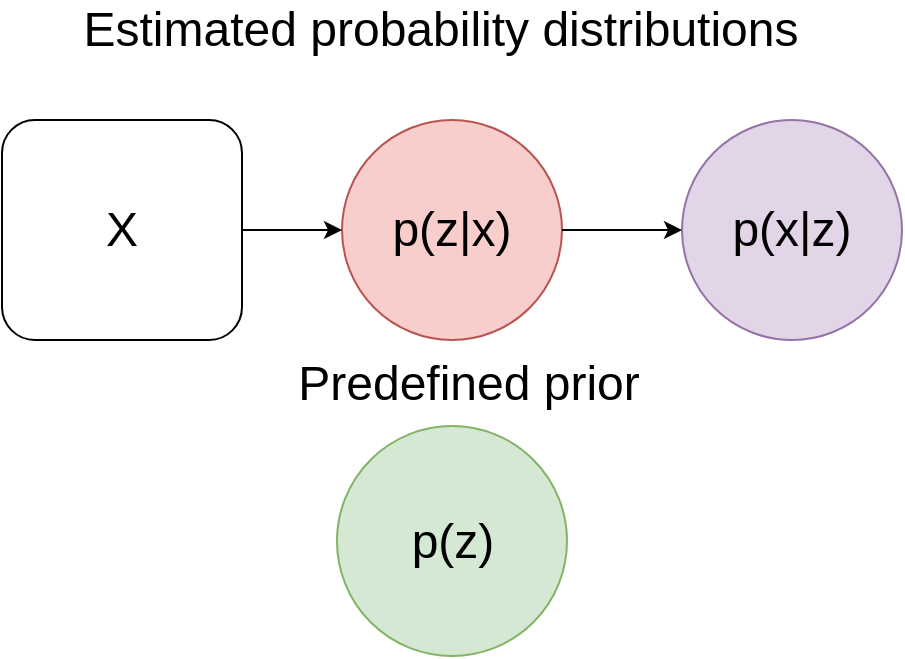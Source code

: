 <mxfile version="14.6.8" type="device" pages="3"><diagram id="JOqs3qZPEW6sywDEzPqs" name="Page-1"><mxGraphModel dx="1422" dy="763" grid="0" gridSize="10" guides="1" tooltips="1" connect="1" arrows="1" fold="1" page="1" pageScale="1" pageWidth="850" pageHeight="1100" math="0" shadow="0"><root><mxCell id="0"/><mxCell id="1" parent="0"/><mxCell id="kvRtlokJN5HVfe1Y0-aX-1" value="&lt;font style=&quot;font-size: 24px&quot;&gt;X&lt;/font&gt;" style="rounded=1;whiteSpace=wrap;html=1;" vertex="1" parent="1"><mxGeometry x="170" y="100" width="120" height="110" as="geometry"/></mxCell><mxCell id="kvRtlokJN5HVfe1Y0-aX-4" value="&lt;font style=&quot;font-size: 24px&quot;&gt;p(z|x)&lt;/font&gt;" style="ellipse;whiteSpace=wrap;html=1;aspect=fixed;fillColor=#f8cecc;strokeColor=#b85450;" vertex="1" parent="1"><mxGeometry x="340" y="100" width="110" height="110" as="geometry"/></mxCell><mxCell id="kvRtlokJN5HVfe1Y0-aX-5" value="&lt;font style=&quot;font-size: 24px&quot;&gt;p(x|z)&lt;/font&gt;" style="ellipse;whiteSpace=wrap;html=1;aspect=fixed;fillColor=#e1d5e7;strokeColor=#9673a6;" vertex="1" parent="1"><mxGeometry x="510" y="100" width="110" height="110" as="geometry"/></mxCell><mxCell id="kvRtlokJN5HVfe1Y0-aX-6" value="" style="endArrow=classic;html=1;exitX=1;exitY=0.5;exitDx=0;exitDy=0;entryX=0;entryY=0.5;entryDx=0;entryDy=0;" edge="1" parent="1" source="kvRtlokJN5HVfe1Y0-aX-1" target="kvRtlokJN5HVfe1Y0-aX-4"><mxGeometry width="50" height="50" relative="1" as="geometry"><mxPoint x="410" y="390" as="sourcePoint"/><mxPoint x="460" y="340" as="targetPoint"/></mxGeometry></mxCell><mxCell id="kvRtlokJN5HVfe1Y0-aX-7" value="" style="endArrow=classic;html=1;exitX=1;exitY=0.5;exitDx=0;exitDy=0;" edge="1" parent="1" source="kvRtlokJN5HVfe1Y0-aX-4" target="kvRtlokJN5HVfe1Y0-aX-5"><mxGeometry width="50" height="50" relative="1" as="geometry"><mxPoint x="410" y="390" as="sourcePoint"/><mxPoint x="460" y="340" as="targetPoint"/></mxGeometry></mxCell><mxCell id="XsnGDhiIWX5Lnm1Aa5WF-1" value="&lt;font style=&quot;font-size: 24px&quot;&gt;p(z)&lt;/font&gt;" style="ellipse;whiteSpace=wrap;html=1;aspect=fixed;fillColor=#d5e8d4;strokeColor=#82b366;" vertex="1" parent="1"><mxGeometry x="337.5" y="253" width="115" height="115" as="geometry"/></mxCell><mxCell id="XsnGDhiIWX5Lnm1Aa5WF-2" value="&lt;font style=&quot;font-size: 24px&quot;&gt;Predefined prior&lt;/font&gt;" style="text;html=1;align=center;verticalAlign=middle;resizable=0;points=[];autosize=1;strokeColor=none;" vertex="1" parent="1"><mxGeometry x="312" y="220" width="181" height="23" as="geometry"/></mxCell><mxCell id="XsnGDhiIWX5Lnm1Aa5WF-3" value="&lt;font style=&quot;font-size: 24px&quot;&gt;Estimated probability distributions&lt;/font&gt;" style="text;html=1;align=center;verticalAlign=middle;resizable=0;points=[];autosize=1;strokeColor=none;" vertex="1" parent="1"><mxGeometry x="205" y="43" width="368" height="23" as="geometry"/></mxCell></root></mxGraphModel></diagram><diagram id="bOLV4X6nHUsOCwlsYXvX" name="Page-2"><mxGraphModel dx="1422" dy="763" grid="0" gridSize="10" guides="1" tooltips="1" connect="1" arrows="1" fold="1" page="1" pageScale="1" pageWidth="850" pageHeight="1100" math="0" shadow="0"><root><mxCell id="JfQul3cIHKW63CKKV9bk-0"/><mxCell id="JfQul3cIHKW63CKKV9bk-1" parent="JfQul3cIHKW63CKKV9bk-0"/><mxCell id="Gl-tzDssz2hvWXfqZIZr-1" value="" style="rounded=0;whiteSpace=wrap;html=1;" vertex="1" parent="JfQul3cIHKW63CKKV9bk-1"><mxGeometry x="134.5" y="69" width="195" height="156" as="geometry"/></mxCell><mxCell id="ncD_mkA2Q0q4-Rj5v5LN-0" value="" style="rounded=1;whiteSpace=wrap;html=1;" vertex="1" parent="JfQul3cIHKW63CKKV9bk-1"><mxGeometry x="172" y="240" width="120" height="110" as="geometry"/></mxCell><mxCell id="ncD_mkA2Q0q4-Rj5v5LN-1" value="&lt;font style=&quot;font-size: 24px&quot;&gt;p(c|x)&lt;/font&gt;" style="ellipse;whiteSpace=wrap;html=1;aspect=fixed;fillColor=#f8cecc;strokeColor=#b85450;" vertex="1" parent="JfQul3cIHKW63CKKV9bk-1"><mxGeometry x="342" y="240" width="110" height="110" as="geometry"/></mxCell><mxCell id="ncD_mkA2Q0q4-Rj5v5LN-2" value="&lt;font style=&quot;font-size: 24px&quot;&gt;p(x|c,z)&lt;/font&gt;" style="ellipse;whiteSpace=wrap;html=1;aspect=fixed;fillColor=#e1d5e7;strokeColor=#9673a6;" vertex="1" parent="JfQul3cIHKW63CKKV9bk-1"><mxGeometry x="509" y="240" width="110" height="110" as="geometry"/></mxCell><mxCell id="ncD_mkA2Q0q4-Rj5v5LN-3" value="" style="endArrow=classic;html=1;exitX=1;exitY=0.5;exitDx=0;exitDy=0;entryX=0;entryY=0.5;entryDx=0;entryDy=0;" edge="1" parent="JfQul3cIHKW63CKKV9bk-1" source="ncD_mkA2Q0q4-Rj5v5LN-0" target="ncD_mkA2Q0q4-Rj5v5LN-1"><mxGeometry width="50" height="50" relative="1" as="geometry"><mxPoint x="412" y="530" as="sourcePoint"/><mxPoint x="462" y="480" as="targetPoint"/></mxGeometry></mxCell><mxCell id="ncD_mkA2Q0q4-Rj5v5LN-4" value="" style="endArrow=classic;html=1;exitX=1;exitY=0.5;exitDx=0;exitDy=0;" edge="1" parent="JfQul3cIHKW63CKKV9bk-1" source="ncD_mkA2Q0q4-Rj5v5LN-1" target="ncD_mkA2Q0q4-Rj5v5LN-2"><mxGeometry width="50" height="50" relative="1" as="geometry"><mxPoint x="412" y="530" as="sourcePoint"/><mxPoint x="462" y="480" as="targetPoint"/></mxGeometry></mxCell><mxCell id="ncD_mkA2Q0q4-Rj5v5LN-5" value="&lt;font style=&quot;font-size: 24px&quot;&gt;X&lt;/font&gt;" style="text;html=1;align=center;verticalAlign=middle;resizable=0;points=[];autosize=1;strokeColor=none;" vertex="1" parent="JfQul3cIHKW63CKKV9bk-1"><mxGeometry x="222" y="285" width="30" height="20" as="geometry"/></mxCell><mxCell id="ncD_mkA2Q0q4-Rj5v5LN-6" value="&lt;font style=&quot;font-size: 24px&quot;&gt;p(c)&lt;/font&gt;" style="ellipse;whiteSpace=wrap;html=1;aspect=fixed;fillColor=#d5e8d4;strokeColor=#82b366;" vertex="1" parent="JfQul3cIHKW63CKKV9bk-1"><mxGeometry x="170" y="103" width="115" height="115" as="geometry"/></mxCell><mxCell id="ncD_mkA2Q0q4-Rj5v5LN-7" value="&lt;i&gt;&lt;font style=&quot;font-size: 24px&quot;&gt;Predefined prior&lt;/font&gt;&lt;/i&gt;" style="text;html=1;align=center;verticalAlign=middle;resizable=0;points=[];autosize=1;strokeColor=none;" vertex="1" parent="JfQul3cIHKW63CKKV9bk-1"><mxGeometry x="139.5" y="75" width="181" height="23" as="geometry"/></mxCell><mxCell id="ncD_mkA2Q0q4-Rj5v5LN-9" value="&lt;font style=&quot;font-size: 24px&quot;&gt;p(z|c,x)&lt;/font&gt;" style="ellipse;whiteSpace=wrap;html=1;aspect=fixed;fillColor=#f8cecc;strokeColor=#b85450;" vertex="1" parent="JfQul3cIHKW63CKKV9bk-1"><mxGeometry x="342" y="398" width="110" height="110" as="geometry"/></mxCell><mxCell id="ncD_mkA2Q0q4-Rj5v5LN-10" value="&lt;font style=&quot;font-size: 24px&quot;&gt;p(z|c)&lt;/font&gt;" style="ellipse;whiteSpace=wrap;html=1;aspect=fixed;fillColor=#d5e8d4;strokeColor=#82b366;" vertex="1" parent="JfQul3cIHKW63CKKV9bk-1"><mxGeometry x="339" y="85" width="110" height="110" as="geometry"/></mxCell><mxCell id="ncD_mkA2Q0q4-Rj5v5LN-11" value="" style="endArrow=classic;html=1;exitX=0.5;exitY=0;exitDx=0;exitDy=0;" edge="1" parent="JfQul3cIHKW63CKKV9bk-1" source="ncD_mkA2Q0q4-Rj5v5LN-1" target="ncD_mkA2Q0q4-Rj5v5LN-10"><mxGeometry width="50" height="50" relative="1" as="geometry"><mxPoint x="534" y="405" as="sourcePoint"/><mxPoint x="449" y="364" as="targetPoint"/></mxGeometry></mxCell><mxCell id="ncD_mkA2Q0q4-Rj5v5LN-12" value="" style="endArrow=classic;html=1;exitX=0.5;exitY=1;exitDx=0;exitDy=0;entryX=0.5;entryY=0;entryDx=0;entryDy=0;" edge="1" parent="JfQul3cIHKW63CKKV9bk-1" source="ncD_mkA2Q0q4-Rj5v5LN-1" target="ncD_mkA2Q0q4-Rj5v5LN-9"><mxGeometry width="50" height="50" relative="1" as="geometry"><mxPoint x="407" y="250" as="sourcePoint"/><mxPoint x="405.773" y="211.971" as="targetPoint"/></mxGeometry></mxCell><mxCell id="ncD_mkA2Q0q4-Rj5v5LN-13" value="" style="endArrow=classic;html=1;" edge="1" parent="JfQul3cIHKW63CKKV9bk-1" target="ncD_mkA2Q0q4-Rj5v5LN-9"><mxGeometry width="50" height="50" relative="1" as="geometry"><mxPoint x="292" y="350" as="sourcePoint"/><mxPoint x="449" y="364" as="targetPoint"/></mxGeometry></mxCell><mxCell id="ncD_mkA2Q0q4-Rj5v5LN-14" value="" style="endArrow=classic;html=1;exitX=1;exitY=0;exitDx=0;exitDy=0;" edge="1" parent="JfQul3cIHKW63CKKV9bk-1" source="ncD_mkA2Q0q4-Rj5v5LN-9" target="ncD_mkA2Q0q4-Rj5v5LN-2"><mxGeometry width="50" height="50" relative="1" as="geometry"><mxPoint x="399" y="414" as="sourcePoint"/><mxPoint x="449" y="364" as="targetPoint"/></mxGeometry></mxCell></root></mxGraphModel></diagram><diagram id="d2F00NLLAic0TzM0KAu-" name="Page-3"><mxGraphModel dx="1422" dy="763" grid="0" gridSize="10" guides="1" tooltips="1" connect="1" arrows="1" fold="1" page="1" pageScale="1" pageWidth="850" pageHeight="1100" math="0" shadow="0"><root><mxCell id="tdO-zR3rT5cZRt-Jxknp-0"/><mxCell id="tdO-zR3rT5cZRt-Jxknp-1" parent="tdO-zR3rT5cZRt-Jxknp-0"/><mxCell id="tdO-zR3rT5cZRt-Jxknp-21" value="" style="endArrow=classic;html=1;exitX=1;exitY=1;exitDx=0;exitDy=0;" edge="1" parent="tdO-zR3rT5cZRt-Jxknp-1" source="tdO-zR3rT5cZRt-Jxknp-2" target="tdO-zR3rT5cZRt-Jxknp-20"><mxGeometry width="50" height="50" relative="1" as="geometry"><mxPoint x="399" y="403" as="sourcePoint"/><mxPoint x="449" y="353" as="targetPoint"/></mxGeometry></mxCell><mxCell id="tdO-zR3rT5cZRt-Jxknp-19" value="" style="whiteSpace=wrap;html=1;aspect=fixed;" vertex="1" parent="tdO-zR3rT5cZRt-Jxknp-1"><mxGeometry x="495" y="177" width="196" height="196" as="geometry"/></mxCell><mxCell id="tdO-zR3rT5cZRt-Jxknp-2" value="&lt;font style=&quot;font-size: 24px&quot;&gt;X&lt;/font&gt;" style="rounded=1;whiteSpace=wrap;html=1;" vertex="1" parent="tdO-zR3rT5cZRt-Jxknp-1"><mxGeometry x="137" y="455" width="120" height="110" as="geometry"/></mxCell><mxCell id="tdO-zR3rT5cZRt-Jxknp-3" value="&lt;font style=&quot;font-size: 24px&quot;&gt;p(c|x)&lt;/font&gt;" style="ellipse;whiteSpace=wrap;html=1;aspect=fixed;fillColor=#f8cecc;strokeColor=#b85450;" vertex="1" parent="tdO-zR3rT5cZRt-Jxknp-1"><mxGeometry x="351" y="304" width="110" height="110" as="geometry"/></mxCell><mxCell id="tdO-zR3rT5cZRt-Jxknp-4" value="&lt;font style=&quot;font-size: 24px&quot;&gt;p(x|c,z&lt;sub&gt;1:L&lt;/sub&gt;)&lt;/font&gt;" style="ellipse;whiteSpace=wrap;html=1;aspect=fixed;fillColor=#e1d5e7;strokeColor=#9673a6;" vertex="1" parent="tdO-zR3rT5cZRt-Jxknp-1"><mxGeometry x="558" y="455" width="110" height="110" as="geometry"/></mxCell><mxCell id="tdO-zR3rT5cZRt-Jxknp-5" value="" style="endArrow=classic;html=1;exitX=1;exitY=0;exitDx=0;exitDy=0;entryX=0;entryY=0.5;entryDx=0;entryDy=0;" edge="1" parent="tdO-zR3rT5cZRt-Jxknp-1" source="tdO-zR3rT5cZRt-Jxknp-2" target="tdO-zR3rT5cZRt-Jxknp-3"><mxGeometry width="50" height="50" relative="1" as="geometry"><mxPoint x="421" y="594" as="sourcePoint"/><mxPoint x="471" y="544" as="targetPoint"/></mxGeometry></mxCell><mxCell id="tdO-zR3rT5cZRt-Jxknp-6" value="" style="endArrow=classic;html=1;exitX=1;exitY=0.5;exitDx=0;exitDy=0;" edge="1" parent="tdO-zR3rT5cZRt-Jxknp-1" source="tdO-zR3rT5cZRt-Jxknp-3" target="tdO-zR3rT5cZRt-Jxknp-4"><mxGeometry width="50" height="50" relative="1" as="geometry"><mxPoint x="421" y="594" as="sourcePoint"/><mxPoint x="471" y="544" as="targetPoint"/></mxGeometry></mxCell><mxCell id="tdO-zR3rT5cZRt-Jxknp-8" value="&lt;font style=&quot;font-size: 24px&quot;&gt;p(c)&lt;/font&gt;" style="ellipse;whiteSpace=wrap;html=1;aspect=fixed;fillColor=#d5e8d4;strokeColor=#82b366;" vertex="1" parent="tdO-zR3rT5cZRt-Jxknp-1"><mxGeometry x="520" y="227" width="131" height="131" as="geometry"/></mxCell><mxCell id="tdO-zR3rT5cZRt-Jxknp-9" value="&lt;i&gt;&lt;font style=&quot;font-size: 24px&quot;&gt;Predefined prior&lt;/font&gt;&lt;/i&gt;" style="text;html=1;align=center;verticalAlign=middle;resizable=0;points=[];autosize=1;strokeColor=none;" vertex="1" parent="tdO-zR3rT5cZRt-Jxknp-1"><mxGeometry x="495" y="189" width="181" height="23" as="geometry"/></mxCell><mxCell id="tdO-zR3rT5cZRt-Jxknp-11" value="&lt;font style=&quot;font-size: 24px&quot;&gt;p(z&lt;sub&gt;1&lt;/sub&gt;|c,x)&lt;/font&gt;" style="ellipse;whiteSpace=wrap;html=1;aspect=fixed;fillColor=#f8cecc;strokeColor=#b85450;" vertex="1" parent="tdO-zR3rT5cZRt-Jxknp-1"><mxGeometry x="351" y="455" width="110" height="110" as="geometry"/></mxCell><mxCell id="tdO-zR3rT5cZRt-Jxknp-12" value="&lt;font style=&quot;font-size: 24px&quot;&gt;p(z&lt;sub&gt;1&lt;/sub&gt;|c)&lt;/font&gt;" style="ellipse;whiteSpace=wrap;html=1;aspect=fixed;fillColor=#d5e8d4;strokeColor=#82b366;" vertex="1" parent="tdO-zR3rT5cZRt-Jxknp-1"><mxGeometry x="340.5" y="142" width="131" height="131" as="geometry"/></mxCell><mxCell id="tdO-zR3rT5cZRt-Jxknp-13" value="" style="endArrow=classic;html=1;exitX=0.5;exitY=0;exitDx=0;exitDy=0;" edge="1" parent="tdO-zR3rT5cZRt-Jxknp-1" source="tdO-zR3rT5cZRt-Jxknp-3" target="tdO-zR3rT5cZRt-Jxknp-12"><mxGeometry width="50" height="50" relative="1" as="geometry"><mxPoint x="543" y="469" as="sourcePoint"/><mxPoint x="458" y="428" as="targetPoint"/></mxGeometry></mxCell><mxCell id="tdO-zR3rT5cZRt-Jxknp-14" value="" style="endArrow=classic;html=1;exitX=0.5;exitY=1;exitDx=0;exitDy=0;entryX=0.5;entryY=0;entryDx=0;entryDy=0;" edge="1" parent="tdO-zR3rT5cZRt-Jxknp-1" source="tdO-zR3rT5cZRt-Jxknp-3" target="tdO-zR3rT5cZRt-Jxknp-11"><mxGeometry width="50" height="50" relative="1" as="geometry"><mxPoint x="416" y="314" as="sourcePoint"/><mxPoint x="414.773" y="275.971" as="targetPoint"/></mxGeometry></mxCell><mxCell id="tdO-zR3rT5cZRt-Jxknp-15" value="" style="endArrow=classic;html=1;exitX=1;exitY=0.5;exitDx=0;exitDy=0;" edge="1" parent="tdO-zR3rT5cZRt-Jxknp-1" target="tdO-zR3rT5cZRt-Jxknp-11" source="tdO-zR3rT5cZRt-Jxknp-2"><mxGeometry width="50" height="50" relative="1" as="geometry"><mxPoint x="301" y="414" as="sourcePoint"/><mxPoint x="458" y="428" as="targetPoint"/></mxGeometry></mxCell><mxCell id="tdO-zR3rT5cZRt-Jxknp-16" value="" style="endArrow=classic;html=1;exitX=1;exitY=0.5;exitDx=0;exitDy=0;" edge="1" parent="tdO-zR3rT5cZRt-Jxknp-1" source="tdO-zR3rT5cZRt-Jxknp-11" target="tdO-zR3rT5cZRt-Jxknp-4"><mxGeometry width="50" height="50" relative="1" as="geometry"><mxPoint x="408" y="478" as="sourcePoint"/><mxPoint x="458" y="428" as="targetPoint"/></mxGeometry></mxCell><mxCell id="tdO-zR3rT5cZRt-Jxknp-20" value="&lt;font style=&quot;font-size: 24px&quot;&gt;p(z&lt;sub&gt;i&lt;/sub&gt;|c,z&lt;sub&gt;i-1&lt;/sub&gt;,x)&lt;/font&gt;" style="ellipse;whiteSpace=wrap;html=1;aspect=fixed;fillColor=#f8cecc;strokeColor=#b85450;" vertex="1" parent="tdO-zR3rT5cZRt-Jxknp-1"><mxGeometry x="340.5" y="606" width="131" height="131" as="geometry"/></mxCell><mxCell id="tdO-zR3rT5cZRt-Jxknp-25" value="" style="edgeStyle=elbowEdgeStyle;elbow=horizontal;endArrow=classic;html=1;exitX=1;exitY=1;exitDx=0;exitDy=0;" edge="1" parent="tdO-zR3rT5cZRt-Jxknp-1" source="tdO-zR3rT5cZRt-Jxknp-20"><mxGeometry width="50" height="50" relative="1" as="geometry"><mxPoint x="763" y="444.88" as="sourcePoint"/><mxPoint x="472" y="664" as="targetPoint"/><Array as="points"><mxPoint x="523" y="694"/></Array></mxGeometry></mxCell><mxCell id="tdO-zR3rT5cZRt-Jxknp-27" value="&lt;font style=&quot;font-size: 24px&quot;&gt;p(z&lt;sub&gt;i&lt;/sub&gt;|c,z&lt;sub&gt;i-1&lt;/sub&gt;)&lt;/font&gt;" style="ellipse;whiteSpace=wrap;html=1;aspect=fixed;fillColor=#d5e8d4;strokeColor=#82b366;" vertex="1" parent="tdO-zR3rT5cZRt-Jxknp-1"><mxGeometry x="164" y="152" width="131" height="131" as="geometry"/></mxCell><mxCell id="tdO-zR3rT5cZRt-Jxknp-28" value="" style="endArrow=classic;html=1;" edge="1" parent="tdO-zR3rT5cZRt-Jxknp-1" source="tdO-zR3rT5cZRt-Jxknp-11" target="tdO-zR3rT5cZRt-Jxknp-27"><mxGeometry width="50" height="50" relative="1" as="geometry"><mxPoint x="323" y="516" as="sourcePoint"/><mxPoint x="449" y="353" as="targetPoint"/></mxGeometry></mxCell><mxCell id="tdO-zR3rT5cZRt-Jxknp-29" value="" style="endArrow=classic;html=1;" edge="1" parent="tdO-zR3rT5cZRt-Jxknp-1" source="tdO-zR3rT5cZRt-Jxknp-3" target="tdO-zR3rT5cZRt-Jxknp-27"><mxGeometry width="50" height="50" relative="1" as="geometry"><mxPoint x="451.891" y="536.891" as="sourcePoint"/><mxPoint x="520" y="560.5" as="targetPoint"/></mxGeometry></mxCell><mxCell id="tdO-zR3rT5cZRt-Jxknp-31" value="" style="endArrow=classic;html=1;exitX=0;exitY=0;exitDx=0;exitDy=0;" edge="1" parent="tdO-zR3rT5cZRt-Jxknp-1" source="tdO-zR3rT5cZRt-Jxknp-20" target="tdO-zR3rT5cZRt-Jxknp-27"><mxGeometry width="50" height="50" relative="1" as="geometry"><mxPoint x="353" y="668" as="sourcePoint"/><mxPoint x="604.384" y="484.995" as="targetPoint"/></mxGeometry></mxCell><mxCell id="tdO-zR3rT5cZRt-Jxknp-33" value="" style="endArrow=classic;html=1;entryX=0;entryY=1;entryDx=0;entryDy=0;" edge="1" parent="tdO-zR3rT5cZRt-Jxknp-1" source="tdO-zR3rT5cZRt-Jxknp-20" target="tdO-zR3rT5cZRt-Jxknp-4"><mxGeometry width="50" height="50" relative="1" as="geometry"><mxPoint x="573" y="341" as="sourcePoint"/><mxPoint x="623" y="291" as="targetPoint"/></mxGeometry></mxCell><mxCell id="Hido5g8clNmLIBZMCDFo-0" value="&lt;font style=&quot;font-size: 18px&quot;&gt;i = 2,...,L-1&lt;/font&gt;" style="text;html=1;align=center;verticalAlign=middle;resizable=0;points=[];autosize=1;strokeColor=none;rotation=70;" vertex="1" parent="tdO-zR3rT5cZRt-Jxknp-1"><mxGeometry x="272" y="444" width="96" height="20" as="geometry"/></mxCell><mxCell id="Hido5g8clNmLIBZMCDFo-1" value="" style="endArrow=classic;html=1;exitX=0.5;exitY=1;exitDx=0;exitDy=0;" edge="1" parent="tdO-zR3rT5cZRt-Jxknp-1" source="tdO-zR3rT5cZRt-Jxknp-11" target="tdO-zR3rT5cZRt-Jxknp-20"><mxGeometry width="50" height="50" relative="1" as="geometry"><mxPoint x="399" y="403" as="sourcePoint"/><mxPoint x="449" y="353" as="targetPoint"/></mxGeometry></mxCell><mxCell id="Hido5g8clNmLIBZMCDFo-2" value="" style="curved=1;endArrow=classic;html=1;exitX=1;exitY=1;exitDx=0;exitDy=0;entryX=1;entryY=0;entryDx=0;entryDy=0;" edge="1" parent="tdO-zR3rT5cZRt-Jxknp-1" source="tdO-zR3rT5cZRt-Jxknp-3" target="tdO-zR3rT5cZRt-Jxknp-20"><mxGeometry width="50" height="50" relative="1" as="geometry"><mxPoint x="511" y="362" as="sourcePoint"/><mxPoint x="641" y="244" as="targetPoint"/><Array as="points"><mxPoint x="529" y="398"/><mxPoint x="537" y="572"/></Array></mxGeometry></mxCell><mxCell id="kl4H0XUcqtkzD4rumUJo-1" value="&lt;font style=&quot;font-size: 18px&quot;&gt;i = 2,...,L-1&lt;/font&gt;" style="text;html=1;align=center;verticalAlign=middle;resizable=0;points=[];autosize=1;strokeColor=none;rotation=1;" vertex="1" parent="tdO-zR3rT5cZRt-Jxknp-1"><mxGeometry x="472" y="640" width="96" height="20" as="geometry"/></mxCell></root></mxGraphModel></diagram></mxfile>
